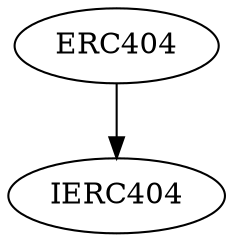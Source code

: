 digraph G {
  graph [ ratio = "auto", page = "40" ];
  "ERC404";
  "IERC404";
  "ERC404" -> "IERC404";
}

